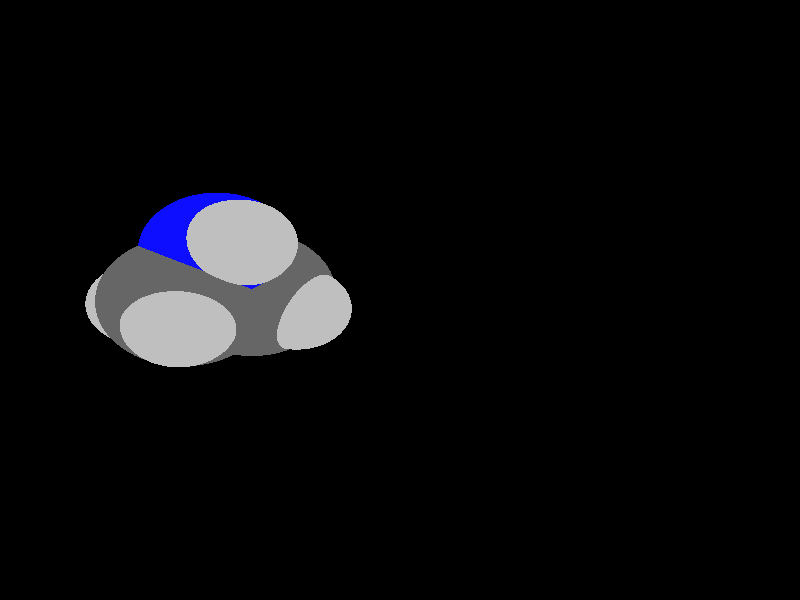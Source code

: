 global_settings {
	ambient_light rgb <0.200000002980232, 0.200000002980232, 0.200000002980232>
	max_trace_level 15
}

background { color rgb <0,0,0> }

camera {
	perspective
	location <-8.41076669040041, -19.9469003926193, 5.07453640093151>
	angle 40
	up <0.132740298180221, 0.196528337429948, 0.971471371593649>
	right <0.843388519718176, -0.537264265330011, -0.006550878337152> * 1
	direction <0.520649419520093, 0.82019736758077, -0.237066362369201> }

light_source {
	<4.44685411384004, -20.0294010614556, 16.4179091775201>
	color rgb <1, 1, 1>
	fade_distance 36.0098880363714
	fade_power 0
	spotlight
	area_light <20, 0, 0>, <0, 0, 20>, 20, 20
	circular
	orient
	point_at <-4.44685411384004, 20.0294010614556, -16.4179091775201>
}

light_source {
	<-5.78801170383277, 17.5994715322927, 10.2040764221219>
	color rgb <0.300000011920929, 0.300000011920929, 0.300000011920929> shadowless
	fade_distance 36.0098880363714
	fade_power 0
	parallel
	point_at <5.78801170383277, -17.5994715322927, -10.2040764221219>
}

#default {
	finish {ambient 0.5 diffuse 1 specular 0.2 roughness .01 metallic 1}
}

union {
cylinder {
	<-0.722418837940642, 0.0837871258214464, -0.0652992268132123>, 	<-0.337615873202018, 0.0564959107145041, 0.569436989898506>, 0.075
	pigment { rgbt <0.400000005960464, 0.400000005960464, 0.400000005960464, 0> }
}
cylinder {
	<-0.337615873202018, 0.0564959107145041, 0.569436989898506>, 	<0.0331993546225724, 0.0301967418545016, 1.18110029911534>, 0.075
	pigment { rgbt <0.0500000007450581, 0.0500000007450581, 1, 0> }
}
cylinder {
	<-0.722418837940642, 0.0837871258214464, -0.0652992268132123>, 	<0.0282326711039352, 0.116568222916129, -0.0660184013189749>, 0.075
	pigment { rgbt <0.400000005960464, 0.400000005960464, 0.400000005960464, 0> }
}
cylinder {
	<0.0282326711039352, 0.116568222916129, -0.0660184013189749>, 	<0.778884180148513, 0.149349320010811, -0.0667375758247375>, 0.075
	pigment { rgbt <0.400000005960464, 0.400000005960464, 0.400000005960464, 0> }
}
cylinder {
	<0.0331993546225724, 0.0301967418545016, 1.18110029911534>, 	<0.399139840414522, 0.0886701757253458, 0.568731128503483>, 0.075
	pigment { rgbt <0.0500000007450581, 0.0500000007450581, 1, 0> }
}
cylinder {
	<0.399139840414522, 0.0886701757253458, 0.568731128503483>, 	<0.778884180148513, 0.149349320010811, -0.0667375758247375>, 0.075
	pigment { rgbt <0.400000005960464, 0.400000005960464, 0.400000005960464, 0> }
}
cylinder {
	<-0.722418837940642, 0.0837871258214464, -0.0652992268132123>, 	<-1.06039087046475, 0.643218283182845, -0.176057914622426>, 0.075
	pigment { rgbt <0.400000005960464, 0.400000005960464, 0.400000005960464, 0> }
}
cylinder {
	<-1.06039087046475, 0.643218283182845, -0.176057914622426>, 	<-1.27447484762286, 0.997582655345964, -0.246216561223813>, 0.075
	pigment { rgbt <0.75, 0.75, 0.75, 0> }
}
cylinder {
	<-0.722418837940642, 0.0837871258214464, -0.0652992268132123>, 	<-1.01815305331809, -0.47640844467319, -0.259824465050222>, 0.075
	pigment { rgbt <0.400000005960464, 0.400000005960464, 0.400000005960464, 0> }
}
cylinder {
	<-1.01815305331809, -0.47640844467319, -0.259824465050222>, 	<-1.20544033151796, -0.831178025608081, -0.383016508838908>, 0.075
	pigment { rgbt <0.75, 0.75, 0.75, 0> }
}
cylinder {
	<0.778884180148513, 0.149349320010811, -0.0667375758247375>, 	<1.06658950277441, 0.736103897875167, -0.178095160294398>, 0.075
	pigment { rgbt <0.400000005960464, 0.400000005960464, 0.400000005960464, 0> }
}
cylinder {
	<1.06658950277441, 0.736103897875167, -0.178095160294398>, 	<1.24883268766843, 1.10777593384995, -0.248633170056021>, 0.075
	pigment { rgbt <0.75, 0.75, 0.75, 0> }
}
cylinder {
	<0.778884180148513, 0.149349320010811, -0.0667375758247375>, 	<1.12195427388345, -0.382949513650952, -0.261875302356308>, 0.075
	pigment { rgbt <0.400000005960464, 0.400000005960464, 0.400000005960464, 0> }
}
cylinder {
	<1.12195427388345, -0.382949513650952, -0.261875302356308>, 	<1.33921917144949, -0.720052203981641, -0.385455232348426>, 0.075
	pigment { rgbt <0.75, 0.75, 0.75, 0> }
}
cylinder {
	<0.0331993546225724, 0.0301967418545016, 1.18110029911534>, 	<0.0586622634624139, -0.548062625018671, 1.40039768233334>, 0.075
	pigment { rgbt <0.0500000007450581, 0.0500000007450581, 1, 0> }
}
cylinder {
	<0.0586622634624139, -0.548062625018671, 1.40039768233334>, 	<0.0752394586152619, -0.924528583166389, 1.54316752614732>, 0.075
	pigment { rgbt <0.75, 0.75, 0.75, 0> }
}
sphere {
	<-0.722418837940642, 0.0837871258214464, -0.0652992268132123>, 0.4104
	pigment { rgbt <0.400000005960464, 0.400000005960464, 0.400000005960464,0> }
}
sphere {
	<0.0331993546225724, 0.0301967418545016, 1.18110029911534>, 0.3834
	pigment { rgbt <0.0500000007450581, 0.0500000007450581, 1,0> }
}
sphere {
	<0.778884180148513, 0.149349320010811, -0.0667375758247375>, 0.4104
	pigment { rgbt <0.400000005960464, 0.400000005960464, 0.400000005960464,0> }
}
sphere {
	<-1.27447484762286, 0.997582655345964, -0.246216561223813>, 0.1674
	pigment { rgbt <0.75, 0.75, 0.75,0> }
}
sphere {
	<-1.20544033151796, -0.831178025608081, -0.383016508838908>, 0.1674
	pigment { rgbt <0.75, 0.75, 0.75,0> }
}
sphere {
	<1.24883268766843, 1.10777593384995, -0.248633170056021>, 0.1674
	pigment { rgbt <0.75, 0.75, 0.75,0> }
}
sphere {
	<1.33921917144949, -0.720052203981641, -0.385455232348426>, 0.1674
	pigment { rgbt <0.75, 0.75, 0.75,0> }
}
sphere {
	<0.0752394586152619, -0.924528583166389, 1.54316752614732>, 0.1674
	pigment { rgbt <0.75, 0.75, 0.75,0> }
}
}
merge {
}
union {
}
merge {
sphere {
	<-0.722418837940642, 0.0837871258214464, -0.0652992268132123>, 1.69983
	pigment { rgbt <0, 0, 0,0> }
}
sphere {
	<0.0331993546225724, 0.0301967418545016, 1.18110029911534>, 1.549845
	pigment { rgbt <0, 0, 0,0> }
}
sphere {
	<0.778884180148513, 0.149349320010811, -0.0667375758247375>, 1.69983
	pigment { rgbt <0, 0, 0,0> }
}
sphere {
	<-1.27447484762286, 0.997582655345964, -0.246216561223813>, 1.09989
	pigment { rgbt <0, 0, 0,0> }
}
sphere {
	<-1.20544033151796, -0.831178025608081, -0.383016508838908>, 1.09989
	pigment { rgbt <0, 0, 0,0> }
}
sphere {
	<1.24883268766843, 1.10777593384995, -0.248633170056021>, 1.09989
	pigment { rgbt <0, 0, 0,0> }
}
sphere {
	<1.33921917144949, -0.720052203981641, -0.385455232348426>, 1.09989
	pigment { rgbt <0, 0, 0,0> }
}
sphere {
	<0.0752394586152619, -0.924528583166389, 1.54316752614732>, 1.09989
	pigment { rgbt <0, 0, 0,0> }
}
sphere {
	<-0.722418837940642, 0.0837871258214464, -0.0652992268132123>, 1.7
	pigment { rgbt <0.400000005960464, 0.400000005960464, 0.400000005960464,0.350000023841858> }
}
sphere {
	<0.0331993546225724, 0.0301967418545016, 1.18110029911534>, 1.55
	pigment { rgbt <0.0500000007450581, 0.0500000007450581, 1,0.350000023841858> }
}
sphere {
	<0.778884180148513, 0.149349320010811, -0.0667375758247375>, 1.7
	pigment { rgbt <0.400000005960464, 0.400000005960464, 0.400000005960464,0.350000023841858> }
}
sphere {
	<-1.27447484762286, 0.997582655345964, -0.246216561223813>, 1.1
	pigment { rgbt <0.75, 0.75, 0.75,0.350000023841858> }
}
sphere {
	<-1.20544033151796, -0.831178025608081, -0.383016508838908>, 1.1
	pigment { rgbt <0.75, 0.75, 0.75,0.350000023841858> }
}
sphere {
	<1.24883268766843, 1.10777593384995, -0.248633170056021>, 1.1
	pigment { rgbt <0.75, 0.75, 0.75,0.350000023841858> }
}
sphere {
	<1.33921917144949, -0.720052203981641, -0.385455232348426>, 1.1
	pigment { rgbt <0.75, 0.75, 0.75,0.350000023841858> }
}
sphere {
	<0.0752394586152619, -0.924528583166389, 1.54316752614732>, 1.1
	pigment { rgbt <0.75, 0.75, 0.75,0.350000023841858> }
}
}

